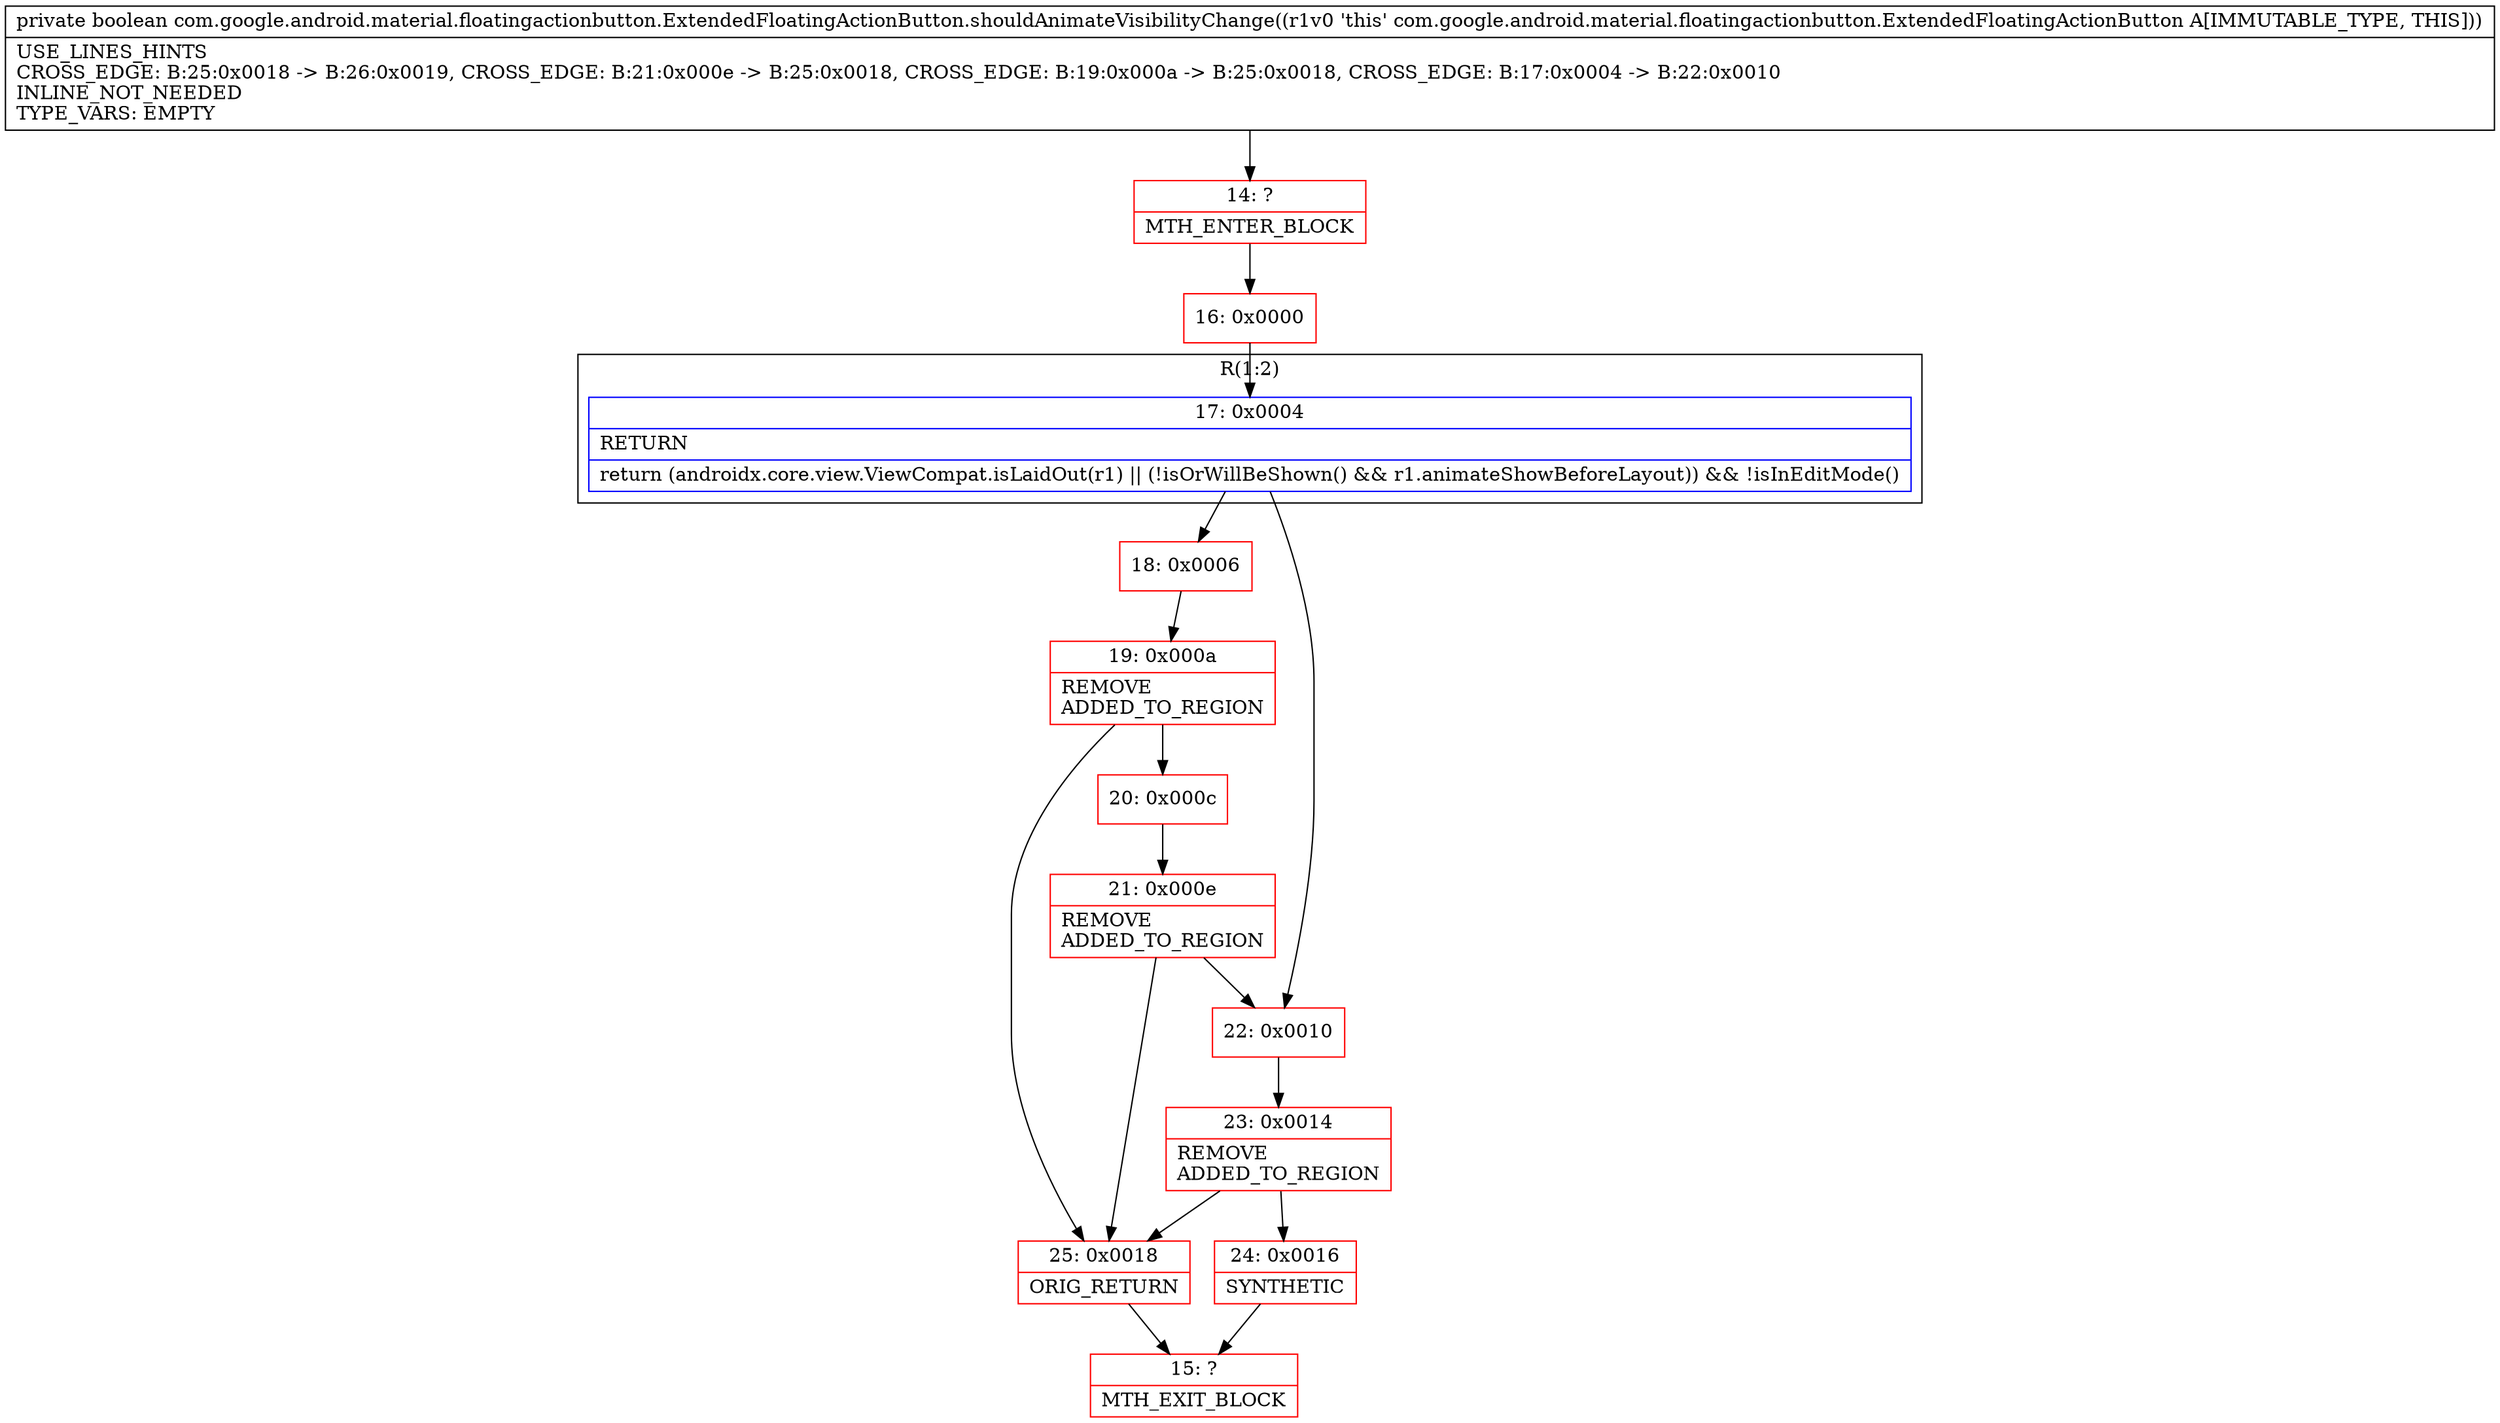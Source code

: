 digraph "CFG forcom.google.android.material.floatingactionbutton.ExtendedFloatingActionButton.shouldAnimateVisibilityChange()Z" {
subgraph cluster_Region_1740572655 {
label = "R(1:2)";
node [shape=record,color=blue];
Node_17 [shape=record,label="{17\:\ 0x0004|RETURN\l|return (androidx.core.view.ViewCompat.isLaidOut(r1) \|\| (!isOrWillBeShown() && r1.animateShowBeforeLayout)) && !isInEditMode()\l}"];
}
Node_14 [shape=record,color=red,label="{14\:\ ?|MTH_ENTER_BLOCK\l}"];
Node_16 [shape=record,color=red,label="{16\:\ 0x0000}"];
Node_18 [shape=record,color=red,label="{18\:\ 0x0006}"];
Node_19 [shape=record,color=red,label="{19\:\ 0x000a|REMOVE\lADDED_TO_REGION\l}"];
Node_20 [shape=record,color=red,label="{20\:\ 0x000c}"];
Node_21 [shape=record,color=red,label="{21\:\ 0x000e|REMOVE\lADDED_TO_REGION\l}"];
Node_25 [shape=record,color=red,label="{25\:\ 0x0018|ORIG_RETURN\l}"];
Node_15 [shape=record,color=red,label="{15\:\ ?|MTH_EXIT_BLOCK\l}"];
Node_22 [shape=record,color=red,label="{22\:\ 0x0010}"];
Node_23 [shape=record,color=red,label="{23\:\ 0x0014|REMOVE\lADDED_TO_REGION\l}"];
Node_24 [shape=record,color=red,label="{24\:\ 0x0016|SYNTHETIC\l}"];
MethodNode[shape=record,label="{private boolean com.google.android.material.floatingactionbutton.ExtendedFloatingActionButton.shouldAnimateVisibilityChange((r1v0 'this' com.google.android.material.floatingactionbutton.ExtendedFloatingActionButton A[IMMUTABLE_TYPE, THIS]))  | USE_LINES_HINTS\lCROSS_EDGE: B:25:0x0018 \-\> B:26:0x0019, CROSS_EDGE: B:21:0x000e \-\> B:25:0x0018, CROSS_EDGE: B:19:0x000a \-\> B:25:0x0018, CROSS_EDGE: B:17:0x0004 \-\> B:22:0x0010\lINLINE_NOT_NEEDED\lTYPE_VARS: EMPTY\l}"];
MethodNode -> Node_14;Node_17 -> Node_18;
Node_17 -> Node_22;
Node_14 -> Node_16;
Node_16 -> Node_17;
Node_18 -> Node_19;
Node_19 -> Node_20;
Node_19 -> Node_25;
Node_20 -> Node_21;
Node_21 -> Node_22;
Node_21 -> Node_25;
Node_25 -> Node_15;
Node_22 -> Node_23;
Node_23 -> Node_24;
Node_23 -> Node_25;
Node_24 -> Node_15;
}

